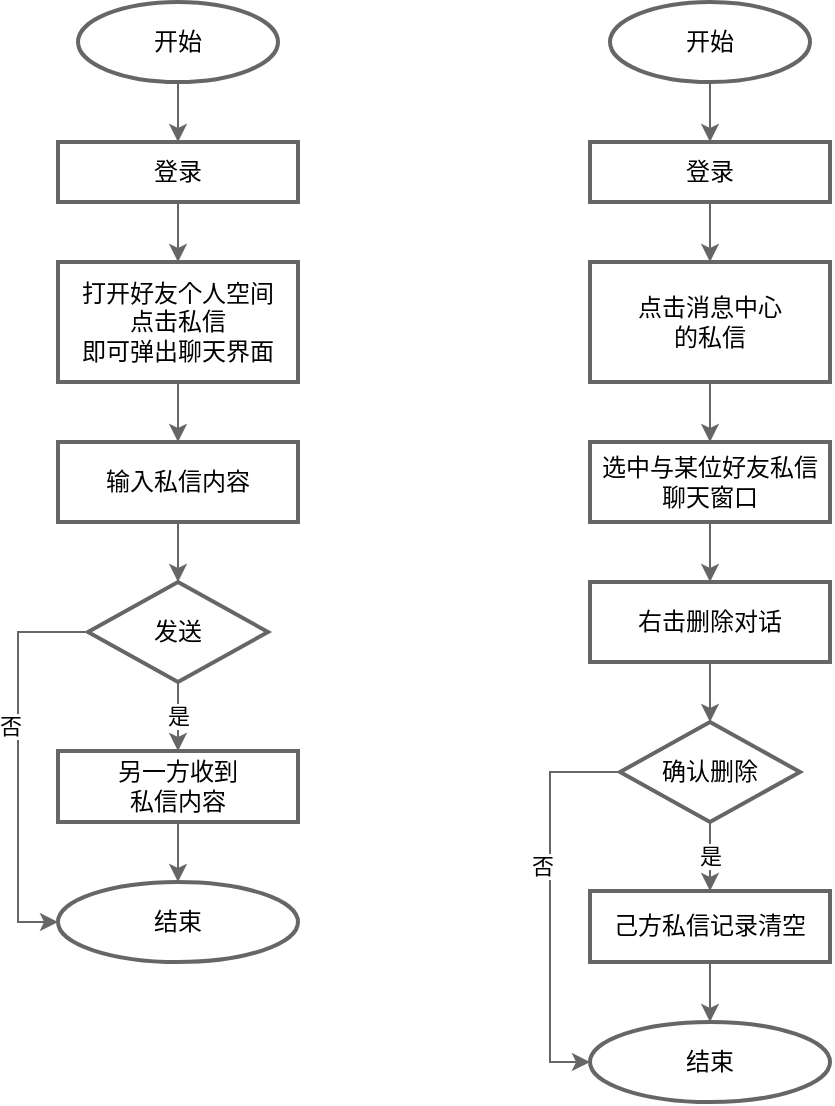 <mxfile version="16.5.6" type="github">
  <diagram id="hJ7P2x1czzMFZnCrMSS7" name="Page-1">
    <mxGraphModel dx="1278" dy="547" grid="1" gridSize="10" guides="1" tooltips="1" connect="1" arrows="1" fold="1" page="1" pageScale="1" pageWidth="827" pageHeight="1169" math="0" shadow="0">
      <root>
        <mxCell id="0" />
        <mxCell id="1" parent="0" />
        <mxCell id="98W_iCq64UmuQusuCgXK-4" value="" style="edgeStyle=orthogonalEdgeStyle;rounded=0;orthogonalLoop=1;jettySize=auto;html=1;strokeColor=#666666;" edge="1" parent="1" source="98W_iCq64UmuQusuCgXK-2" target="98W_iCq64UmuQusuCgXK-3">
          <mxGeometry relative="1" as="geometry" />
        </mxCell>
        <mxCell id="98W_iCq64UmuQusuCgXK-2" value="开始" style="strokeWidth=2;html=1;shape=mxgraph.flowchart.start_1;whiteSpace=wrap;strokeColor=#666666;" vertex="1" parent="1">
          <mxGeometry x="94" y="210" width="100" height="40" as="geometry" />
        </mxCell>
        <mxCell id="98W_iCq64UmuQusuCgXK-16" value="" style="edgeStyle=orthogonalEdgeStyle;rounded=0;orthogonalLoop=1;jettySize=auto;html=1;strokeColor=#666666;" edge="1" parent="1" source="98W_iCq64UmuQusuCgXK-3" target="98W_iCq64UmuQusuCgXK-15">
          <mxGeometry relative="1" as="geometry" />
        </mxCell>
        <mxCell id="98W_iCq64UmuQusuCgXK-3" value="登录" style="whiteSpace=wrap;html=1;strokeWidth=2;strokeColor=#666666;" vertex="1" parent="1">
          <mxGeometry x="84" y="280" width="120" height="30" as="geometry" />
        </mxCell>
        <mxCell id="98W_iCq64UmuQusuCgXK-18" value="" style="edgeStyle=orthogonalEdgeStyle;rounded=0;orthogonalLoop=1;jettySize=auto;html=1;strokeColor=#666666;" edge="1" parent="1" source="98W_iCq64UmuQusuCgXK-15" target="98W_iCq64UmuQusuCgXK-17">
          <mxGeometry relative="1" as="geometry" />
        </mxCell>
        <mxCell id="98W_iCq64UmuQusuCgXK-15" value="打开好友个人空间&lt;br&gt;点击私信&lt;br&gt;即可弹出聊天界面" style="whiteSpace=wrap;html=1;strokeWidth=2;strokeColor=#666666;" vertex="1" parent="1">
          <mxGeometry x="84" y="340" width="120" height="60" as="geometry" />
        </mxCell>
        <mxCell id="98W_iCq64UmuQusuCgXK-22" value="" style="edgeStyle=orthogonalEdgeStyle;rounded=0;orthogonalLoop=1;jettySize=auto;html=1;strokeColor=#666666;" edge="1" parent="1" source="98W_iCq64UmuQusuCgXK-17" target="98W_iCq64UmuQusuCgXK-21">
          <mxGeometry relative="1" as="geometry" />
        </mxCell>
        <mxCell id="98W_iCq64UmuQusuCgXK-17" value="输入私信内容" style="whiteSpace=wrap;html=1;strokeWidth=2;strokeColor=#666666;" vertex="1" parent="1">
          <mxGeometry x="84" y="430" width="120" height="40" as="geometry" />
        </mxCell>
        <mxCell id="98W_iCq64UmuQusuCgXK-24" value="是" style="edgeStyle=orthogonalEdgeStyle;rounded=0;orthogonalLoop=1;jettySize=auto;html=1;strokeColor=#666666;" edge="1" parent="1" source="98W_iCq64UmuQusuCgXK-21" target="98W_iCq64UmuQusuCgXK-23">
          <mxGeometry relative="1" as="geometry" />
        </mxCell>
        <mxCell id="98W_iCq64UmuQusuCgXK-30" style="edgeStyle=orthogonalEdgeStyle;rounded=0;orthogonalLoop=1;jettySize=auto;html=1;entryX=0;entryY=0.5;entryDx=0;entryDy=0;strokeColor=#666666;" edge="1" parent="1" source="98W_iCq64UmuQusuCgXK-21" target="98W_iCq64UmuQusuCgXK-25">
          <mxGeometry relative="1" as="geometry">
            <Array as="points">
              <mxPoint x="64" y="525" />
              <mxPoint x="64" y="670" />
            </Array>
          </mxGeometry>
        </mxCell>
        <mxCell id="98W_iCq64UmuQusuCgXK-31" value="否" style="edgeLabel;html=1;align=center;verticalAlign=middle;resizable=0;points=[];strokeColor=#666666;" vertex="1" connectable="0" parent="98W_iCq64UmuQusuCgXK-30">
          <mxGeometry x="-0.186" y="-4" relative="1" as="geometry">
            <mxPoint as="offset" />
          </mxGeometry>
        </mxCell>
        <mxCell id="98W_iCq64UmuQusuCgXK-21" value="发送" style="rhombus;whiteSpace=wrap;html=1;strokeWidth=2;strokeColor=#666666;" vertex="1" parent="1">
          <mxGeometry x="99" y="500" width="90" height="50" as="geometry" />
        </mxCell>
        <mxCell id="98W_iCq64UmuQusuCgXK-26" value="" style="edgeStyle=orthogonalEdgeStyle;rounded=0;orthogonalLoop=1;jettySize=auto;html=1;strokeColor=#666666;" edge="1" parent="1" source="98W_iCq64UmuQusuCgXK-23" target="98W_iCq64UmuQusuCgXK-25">
          <mxGeometry relative="1" as="geometry" />
        </mxCell>
        <mxCell id="98W_iCq64UmuQusuCgXK-23" value="另一方收到&lt;br&gt;私信内容" style="whiteSpace=wrap;html=1;strokeWidth=2;strokeColor=#666666;" vertex="1" parent="1">
          <mxGeometry x="84" y="584.5" width="120" height="35.5" as="geometry" />
        </mxCell>
        <mxCell id="98W_iCq64UmuQusuCgXK-25" value="结束" style="ellipse;whiteSpace=wrap;html=1;strokeWidth=2;strokeColor=#666666;" vertex="1" parent="1">
          <mxGeometry x="84" y="650" width="120" height="40" as="geometry" />
        </mxCell>
        <mxCell id="98W_iCq64UmuQusuCgXK-32" value="" style="edgeStyle=orthogonalEdgeStyle;rounded=0;orthogonalLoop=1;jettySize=auto;html=1;strokeColor=#666666;" edge="1" parent="1" source="98W_iCq64UmuQusuCgXK-33" target="98W_iCq64UmuQusuCgXK-35">
          <mxGeometry relative="1" as="geometry" />
        </mxCell>
        <mxCell id="98W_iCq64UmuQusuCgXK-33" value="开始" style="strokeWidth=2;html=1;shape=mxgraph.flowchart.start_1;whiteSpace=wrap;strokeColor=#666666;" vertex="1" parent="1">
          <mxGeometry x="360" y="210" width="100" height="40" as="geometry" />
        </mxCell>
        <mxCell id="98W_iCq64UmuQusuCgXK-34" value="" style="edgeStyle=orthogonalEdgeStyle;rounded=0;orthogonalLoop=1;jettySize=auto;html=1;strokeColor=#666666;" edge="1" parent="1" source="98W_iCq64UmuQusuCgXK-35" target="98W_iCq64UmuQusuCgXK-37">
          <mxGeometry relative="1" as="geometry" />
        </mxCell>
        <mxCell id="98W_iCq64UmuQusuCgXK-35" value="登录" style="whiteSpace=wrap;html=1;strokeWidth=2;strokeColor=#666666;" vertex="1" parent="1">
          <mxGeometry x="350" y="280" width="120" height="30" as="geometry" />
        </mxCell>
        <mxCell id="98W_iCq64UmuQusuCgXK-36" value="" style="edgeStyle=orthogonalEdgeStyle;rounded=0;orthogonalLoop=1;jettySize=auto;html=1;strokeColor=#666666;" edge="1" parent="1" source="98W_iCq64UmuQusuCgXK-37" target="98W_iCq64UmuQusuCgXK-39">
          <mxGeometry relative="1" as="geometry" />
        </mxCell>
        <mxCell id="98W_iCq64UmuQusuCgXK-37" value="点击消息中心&lt;br&gt;的私信" style="whiteSpace=wrap;html=1;strokeWidth=2;strokeColor=#666666;" vertex="1" parent="1">
          <mxGeometry x="350" y="340" width="120" height="60" as="geometry" />
        </mxCell>
        <mxCell id="98W_iCq64UmuQusuCgXK-48" value="" style="edgeStyle=orthogonalEdgeStyle;rounded=0;orthogonalLoop=1;jettySize=auto;html=1;strokeColor=#666666;" edge="1" parent="1" source="98W_iCq64UmuQusuCgXK-39" target="98W_iCq64UmuQusuCgXK-47">
          <mxGeometry relative="1" as="geometry" />
        </mxCell>
        <mxCell id="98W_iCq64UmuQusuCgXK-39" value="选中与某位好友私信聊天窗口" style="whiteSpace=wrap;html=1;strokeWidth=2;strokeColor=#666666;" vertex="1" parent="1">
          <mxGeometry x="350" y="430" width="120" height="40" as="geometry" />
        </mxCell>
        <mxCell id="98W_iCq64UmuQusuCgXK-56" value="" style="edgeStyle=orthogonalEdgeStyle;rounded=0;orthogonalLoop=1;jettySize=auto;html=1;strokeColor=#666666;" edge="1" parent="1" source="98W_iCq64UmuQusuCgXK-47" target="98W_iCq64UmuQusuCgXK-52">
          <mxGeometry relative="1" as="geometry" />
        </mxCell>
        <mxCell id="98W_iCq64UmuQusuCgXK-47" value="右击删除对话" style="whiteSpace=wrap;html=1;strokeColor=#666666;strokeWidth=2;" vertex="1" parent="1">
          <mxGeometry x="350" y="500" width="120" height="40" as="geometry" />
        </mxCell>
        <mxCell id="98W_iCq64UmuQusuCgXK-49" value="是" style="edgeStyle=orthogonalEdgeStyle;rounded=0;orthogonalLoop=1;jettySize=auto;html=1;strokeColor=#666666;" edge="1" parent="1" source="98W_iCq64UmuQusuCgXK-52" target="98W_iCq64UmuQusuCgXK-54">
          <mxGeometry relative="1" as="geometry" />
        </mxCell>
        <mxCell id="98W_iCq64UmuQusuCgXK-50" style="edgeStyle=orthogonalEdgeStyle;rounded=0;orthogonalLoop=1;jettySize=auto;html=1;entryX=0;entryY=0.5;entryDx=0;entryDy=0;strokeColor=#666666;" edge="1" parent="1" source="98W_iCq64UmuQusuCgXK-52" target="98W_iCq64UmuQusuCgXK-55">
          <mxGeometry relative="1" as="geometry">
            <Array as="points">
              <mxPoint x="330" y="595" />
              <mxPoint x="330" y="740" />
            </Array>
          </mxGeometry>
        </mxCell>
        <mxCell id="98W_iCq64UmuQusuCgXK-51" value="否" style="edgeLabel;html=1;align=center;verticalAlign=middle;resizable=0;points=[];strokeColor=#666666;" vertex="1" connectable="0" parent="98W_iCq64UmuQusuCgXK-50">
          <mxGeometry x="-0.186" y="-4" relative="1" as="geometry">
            <mxPoint as="offset" />
          </mxGeometry>
        </mxCell>
        <mxCell id="98W_iCq64UmuQusuCgXK-52" value="确认删除" style="rhombus;whiteSpace=wrap;html=1;strokeWidth=2;strokeColor=#666666;" vertex="1" parent="1">
          <mxGeometry x="365" y="570" width="90" height="50" as="geometry" />
        </mxCell>
        <mxCell id="98W_iCq64UmuQusuCgXK-53" value="" style="edgeStyle=orthogonalEdgeStyle;rounded=0;orthogonalLoop=1;jettySize=auto;html=1;strokeColor=#666666;" edge="1" parent="1" source="98W_iCq64UmuQusuCgXK-54" target="98W_iCq64UmuQusuCgXK-55">
          <mxGeometry relative="1" as="geometry" />
        </mxCell>
        <mxCell id="98W_iCq64UmuQusuCgXK-54" value="己方私信记录清空" style="whiteSpace=wrap;html=1;strokeWidth=2;strokeColor=#666666;" vertex="1" parent="1">
          <mxGeometry x="350" y="654.5" width="120" height="35.5" as="geometry" />
        </mxCell>
        <mxCell id="98W_iCq64UmuQusuCgXK-55" value="结束" style="ellipse;whiteSpace=wrap;html=1;strokeWidth=2;strokeColor=#666666;" vertex="1" parent="1">
          <mxGeometry x="350" y="720" width="120" height="40" as="geometry" />
        </mxCell>
      </root>
    </mxGraphModel>
  </diagram>
</mxfile>
